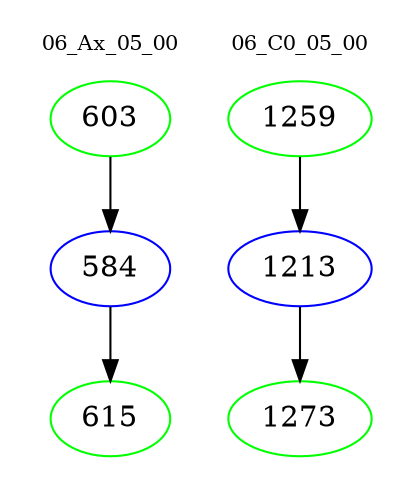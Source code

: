 digraph{
subgraph cluster_0 {
color = white
label = "06_Ax_05_00";
fontsize=10;
T0_603 [label="603", color="green"]
T0_603 -> T0_584 [color="black"]
T0_584 [label="584", color="blue"]
T0_584 -> T0_615 [color="black"]
T0_615 [label="615", color="green"]
}
subgraph cluster_1 {
color = white
label = "06_C0_05_00";
fontsize=10;
T1_1259 [label="1259", color="green"]
T1_1259 -> T1_1213 [color="black"]
T1_1213 [label="1213", color="blue"]
T1_1213 -> T1_1273 [color="black"]
T1_1273 [label="1273", color="green"]
}
}
